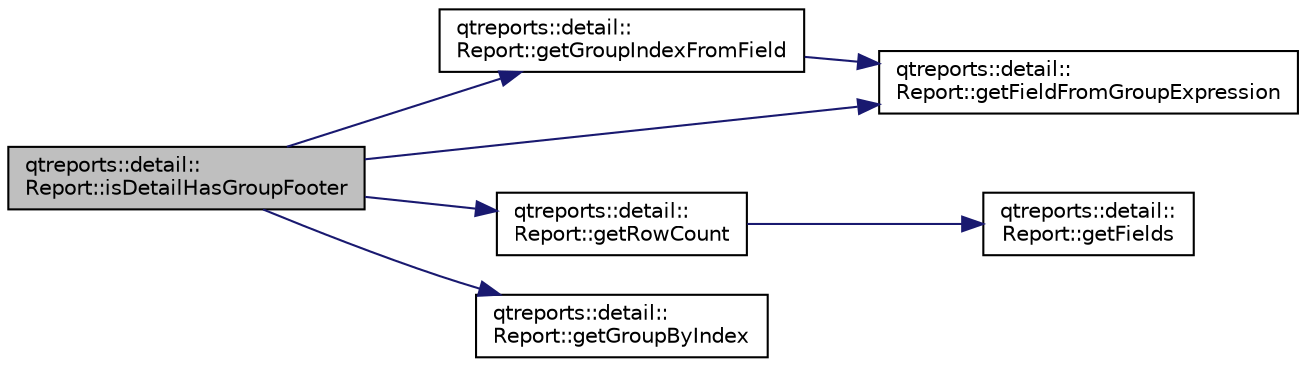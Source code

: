 digraph "qtreports::detail::Report::isDetailHasGroupFooter"
{
 // INTERACTIVE_SVG=YES
  bgcolor="transparent";
  edge [fontname="Helvetica",fontsize="10",labelfontname="Helvetica",labelfontsize="10"];
  node [fontname="Helvetica",fontsize="10",shape=record];
  rankdir="LR";
  Node1 [label="qtreports::detail::\lReport::isDetailHasGroupFooter",height=0.2,width=0.4,color="black", fillcolor="grey75", style="filled", fontcolor="black"];
  Node1 -> Node2 [color="midnightblue",fontsize="10",style="solid",fontname="Helvetica"];
  Node2 [label="qtreports::detail::\lReport::getGroupIndexFromField",height=0.2,width=0.4,color="black",URL="$classqtreports_1_1detail_1_1_report.html#a6bec8b279652c93ca97fbc981a1bbde6"];
  Node2 -> Node3 [color="midnightblue",fontsize="10",style="solid",fontname="Helvetica"];
  Node3 [label="qtreports::detail::\lReport::getFieldFromGroupExpression",height=0.2,width=0.4,color="black",URL="$classqtreports_1_1detail_1_1_report.html#a7ed52dab72fd40799444c74426d4163e"];
  Node1 -> Node4 [color="midnightblue",fontsize="10",style="solid",fontname="Helvetica"];
  Node4 [label="qtreports::detail::\lReport::getRowCount",height=0.2,width=0.4,color="black",URL="$classqtreports_1_1detail_1_1_report.html#aedb49125bf91cbd57285b8c23ff2e4d8",tooltip="Возвращает количество строк "];
  Node4 -> Node5 [color="midnightblue",fontsize="10",style="solid",fontname="Helvetica"];
  Node5 [label="qtreports::detail::\lReport::getFields",height=0.2,width=0.4,color="black",URL="$classqtreports_1_1detail_1_1_report.html#a0954c5253b36d9a1fe2bd3784f70d7de",tooltip="Возвращает карту <field> "];
  Node1 -> Node3 [color="midnightblue",fontsize="10",style="solid",fontname="Helvetica"];
  Node1 -> Node6 [color="midnightblue",fontsize="10",style="solid",fontname="Helvetica"];
  Node6 [label="qtreports::detail::\lReport::getGroupByIndex",height=0.2,width=0.4,color="black",URL="$classqtreports_1_1detail_1_1_report.html#a0af8f2932f7b116c2db67cc8d8ee644e"];
}

